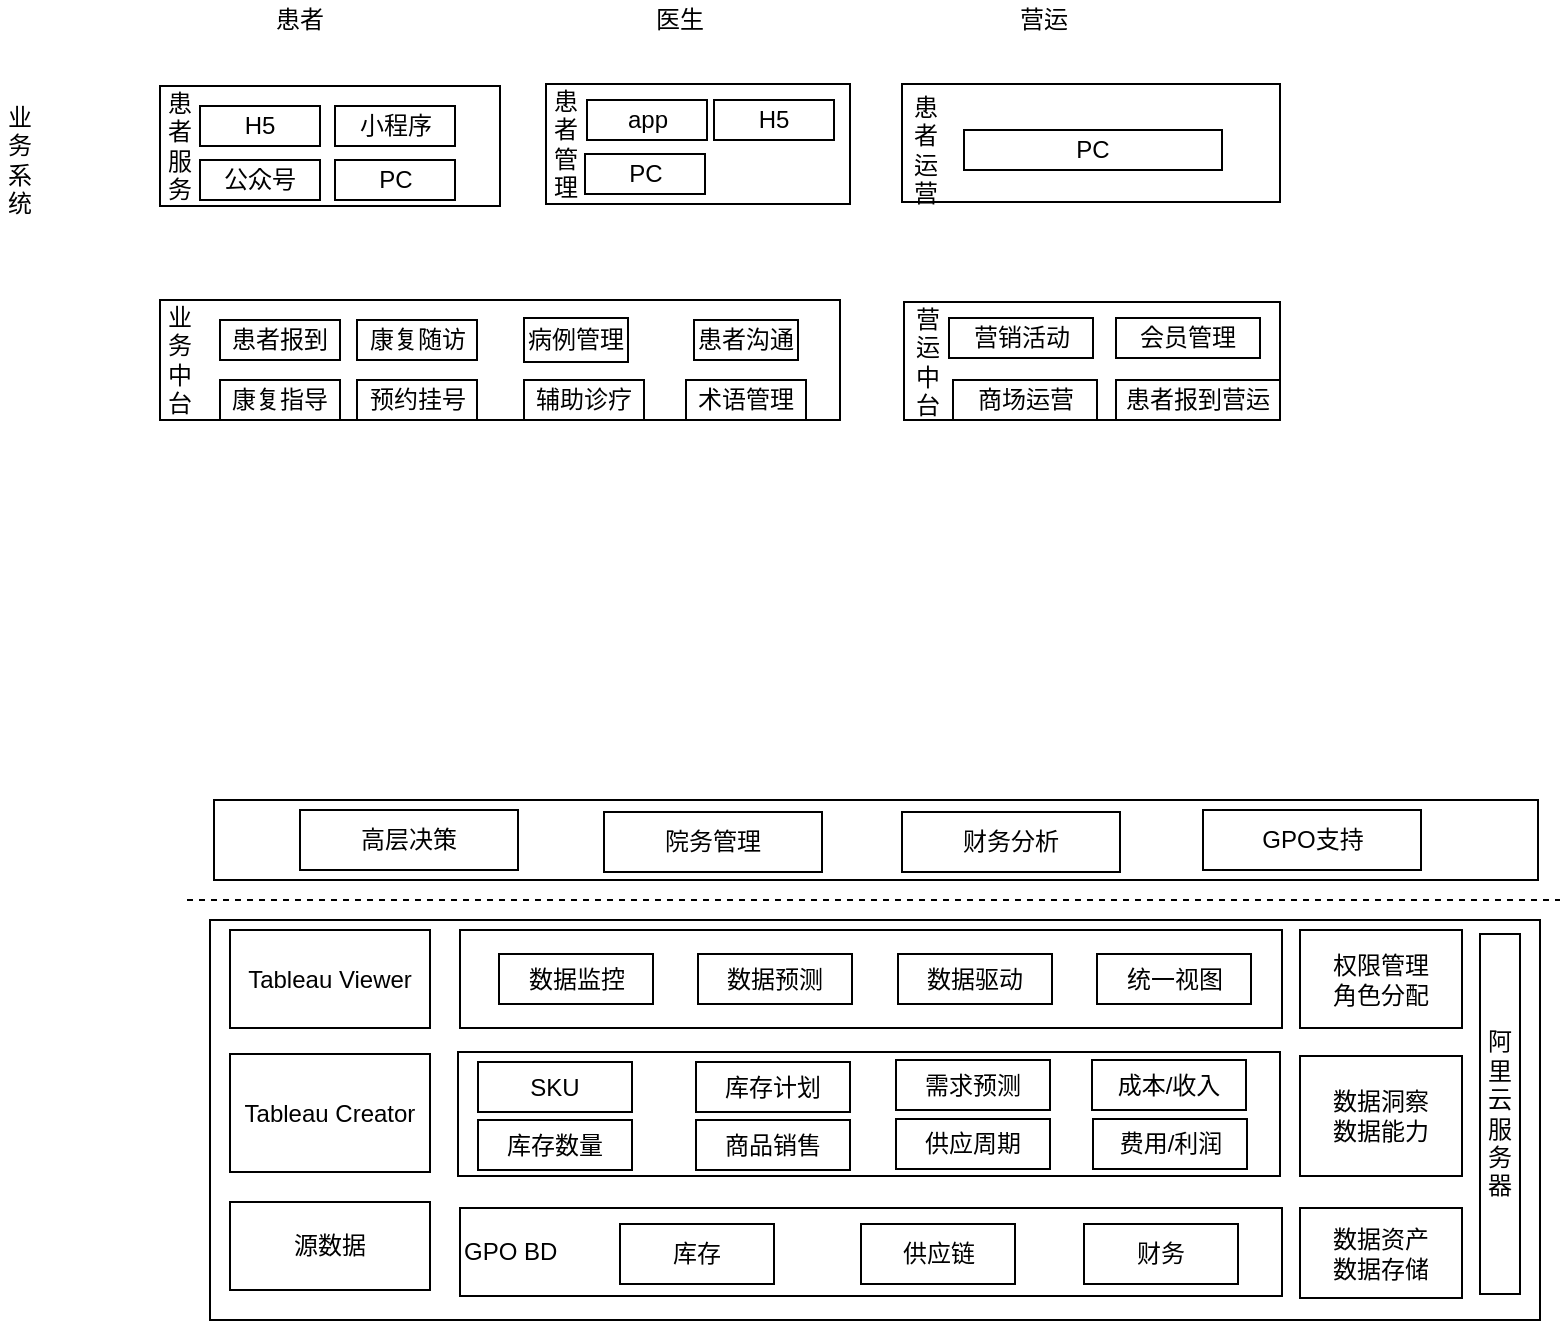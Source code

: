 <mxfile version="12.2.3" type="github" pages="1">
  <diagram id="mo2l67mq2gf-snKIyfyM" name="Page-1">
    <mxGraphModel dx="1426" dy="794" grid="1" gridSize="10" guides="1" tooltips="1" connect="1" arrows="1" fold="1" page="1" pageScale="1" pageWidth="827" pageHeight="1169" math="0" shadow="0">
      <root>
        <mxCell id="0"/>
        <mxCell id="1" parent="0"/>
        <mxCell id="0tHurYUijRGF0hzQCr-z-56" value="" style="rounded=0;whiteSpace=wrap;html=1;" vertex="1" parent="1">
          <mxGeometry x="147" y="440" width="662" height="40" as="geometry"/>
        </mxCell>
        <mxCell id="0tHurYUijRGF0hzQCr-z-38" value="" style="rounded=0;whiteSpace=wrap;html=1;" vertex="1" parent="1">
          <mxGeometry x="145" y="500" width="665" height="200" as="geometry"/>
        </mxCell>
        <mxCell id="LToKzMWMvAvoS6rcVrgp-2" value="" style="rounded=0;whiteSpace=wrap;html=1;" vertex="1" parent="1">
          <mxGeometry x="120" y="190" width="340" height="60" as="geometry"/>
        </mxCell>
        <mxCell id="LToKzMWMvAvoS6rcVrgp-3" value="业务系统" style="text;html=1;strokeColor=none;fillColor=none;align=center;verticalAlign=middle;whiteSpace=wrap;rounded=0;" vertex="1" parent="1">
          <mxGeometry x="40" y="85" width="20" height="70" as="geometry"/>
        </mxCell>
        <mxCell id="LToKzMWMvAvoS6rcVrgp-4" value="&lt;span style=&quot;white-space: normal&quot;&gt;患者报到&lt;/span&gt;" style="rounded=0;whiteSpace=wrap;html=1;" vertex="1" parent="1">
          <mxGeometry x="150" y="200" width="60" height="20" as="geometry"/>
        </mxCell>
        <mxCell id="LToKzMWMvAvoS6rcVrgp-5" value="业务中台" style="text;html=1;strokeColor=none;fillColor=none;align=center;verticalAlign=middle;whiteSpace=wrap;rounded=0;" vertex="1" parent="1">
          <mxGeometry x="120" y="200" width="20" height="40" as="geometry"/>
        </mxCell>
        <mxCell id="LToKzMWMvAvoS6rcVrgp-6" value="" style="rounded=0;whiteSpace=wrap;html=1;" vertex="1" parent="1">
          <mxGeometry x="120" y="83" width="170" height="60" as="geometry"/>
        </mxCell>
        <mxCell id="LToKzMWMvAvoS6rcVrgp-7" value="患者服务" style="text;html=1;strokeColor=none;fillColor=none;align=center;verticalAlign=middle;whiteSpace=wrap;rounded=0;" vertex="1" parent="1">
          <mxGeometry x="120" y="93" width="20" height="40" as="geometry"/>
        </mxCell>
        <mxCell id="0tHurYUijRGF0hzQCr-z-12" value="" style="rounded=0;whiteSpace=wrap;html=1;align=center;" vertex="1" parent="1">
          <mxGeometry x="270" y="505" width="411" height="49" as="geometry"/>
        </mxCell>
        <mxCell id="LToKzMWMvAvoS6rcVrgp-8" value="H5" style="rounded=0;whiteSpace=wrap;html=1;" vertex="1" parent="1">
          <mxGeometry x="140" y="93" width="60" height="20" as="geometry"/>
        </mxCell>
        <mxCell id="LToKzMWMvAvoS6rcVrgp-10" value="康复随访" style="rounded=0;whiteSpace=wrap;html=1;" vertex="1" parent="1">
          <mxGeometry x="218.5" y="200" width="60" height="20" as="geometry"/>
        </mxCell>
        <mxCell id="LToKzMWMvAvoS6rcVrgp-11" value="预约挂号" style="rounded=0;whiteSpace=wrap;html=1;" vertex="1" parent="1">
          <mxGeometry x="218.5" y="230" width="60" height="20" as="geometry"/>
        </mxCell>
        <mxCell id="LToKzMWMvAvoS6rcVrgp-12" value="康复指导" style="rounded=0;whiteSpace=wrap;html=1;" vertex="1" parent="1">
          <mxGeometry x="150" y="230" width="60" height="20" as="geometry"/>
        </mxCell>
        <mxCell id="LToKzMWMvAvoS6rcVrgp-19" value="" style="rounded=0;whiteSpace=wrap;html=1;" vertex="1" parent="1">
          <mxGeometry x="313" y="82" width="152" height="60" as="geometry"/>
        </mxCell>
        <mxCell id="LToKzMWMvAvoS6rcVrgp-21" value="病例管理" style="rounded=0;whiteSpace=wrap;html=1;" vertex="1" parent="1">
          <mxGeometry x="302" y="199" width="52" height="22" as="geometry"/>
        </mxCell>
        <mxCell id="LToKzMWMvAvoS6rcVrgp-22" value="患者沟通" style="rounded=0;whiteSpace=wrap;html=1;" vertex="1" parent="1">
          <mxGeometry x="387" y="200" width="52" height="20" as="geometry"/>
        </mxCell>
        <mxCell id="LToKzMWMvAvoS6rcVrgp-23" value="术语管理" style="rounded=0;whiteSpace=wrap;html=1;" vertex="1" parent="1">
          <mxGeometry x="383" y="230" width="60" height="20" as="geometry"/>
        </mxCell>
        <mxCell id="LToKzMWMvAvoS6rcVrgp-24" value="辅助诊疗" style="rounded=0;whiteSpace=wrap;html=1;" vertex="1" parent="1">
          <mxGeometry x="302" y="230" width="60" height="20" as="geometry"/>
        </mxCell>
        <mxCell id="LToKzMWMvAvoS6rcVrgp-25" value="患者管理" style="text;html=1;strokeColor=none;fillColor=none;align=center;verticalAlign=middle;whiteSpace=wrap;rounded=0;" vertex="1" parent="1">
          <mxGeometry x="313" y="77" width="20" height="70" as="geometry"/>
        </mxCell>
        <mxCell id="LToKzMWMvAvoS6rcVrgp-26" value="&lt;span style=&quot;color: rgba(0 , 0 , 0 , 0) ; font-family: &amp;#34;helvetica&amp;#34; , &amp;#34;arial&amp;#34; , sans-serif ; font-size: 0px&quot;&gt;%3CmxGraphModel%3E%3Croot%3E%3CmxCell%20id%3D%220%22%2F%3E%3CmxCell%20id%3D%221%22%20parent%3D%220%22%2F%3E%3CmxCell%20id%3D%222%22%20value%3D%22%22%20style%3D%22rounded%3D0%3BwhiteSpace%3Dwrap%3Bhtml%3D1%3B%22%20vertex%3D%221%22%20parent%3D%221%22%3E%3CmxGeometry%20x%3D%22280%22%20y%3D%2218%22%20width%3D%22120%22%20height%3D%2260%22%20as%3D%22geometry%22%2F%3E%3C%2FmxCell%3E%3C%2Froot%3E%3C%2FmxGraphModel%3E&lt;/span&gt;" style="text;html=1;resizable=0;points=[];autosize=1;align=left;verticalAlign=top;spacingTop=-4;" vertex="1" parent="1">
          <mxGeometry x="540.5" y="125" width="20" height="20" as="geometry"/>
        </mxCell>
        <mxCell id="LToKzMWMvAvoS6rcVrgp-27" value="" style="rounded=0;whiteSpace=wrap;html=1;" vertex="1" parent="1">
          <mxGeometry x="491" y="82" width="189" height="59" as="geometry"/>
        </mxCell>
        <mxCell id="LToKzMWMvAvoS6rcVrgp-28" value="PC" style="rounded=0;whiteSpace=wrap;html=1;" vertex="1" parent="1">
          <mxGeometry x="522" y="105" width="129" height="20" as="geometry"/>
        </mxCell>
        <mxCell id="LToKzMWMvAvoS6rcVrgp-32" value="患者运营" style="text;html=1;strokeColor=none;fillColor=none;align=center;verticalAlign=middle;whiteSpace=wrap;rounded=0;" vertex="1" parent="1">
          <mxGeometry x="492.5" y="85" width="20" height="60" as="geometry"/>
        </mxCell>
        <mxCell id="LToKzMWMvAvoS6rcVrgp-66" value="患者" style="text;html=1;strokeColor=none;fillColor=none;align=center;verticalAlign=middle;whiteSpace=wrap;rounded=0;" vertex="1" parent="1">
          <mxGeometry x="170" y="40" width="40" height="20" as="geometry"/>
        </mxCell>
        <mxCell id="LToKzMWMvAvoS6rcVrgp-67" value="医生" style="text;html=1;strokeColor=none;fillColor=none;align=center;verticalAlign=middle;whiteSpace=wrap;rounded=0;" vertex="1" parent="1">
          <mxGeometry x="360" y="40" width="40" height="20" as="geometry"/>
        </mxCell>
        <mxCell id="LToKzMWMvAvoS6rcVrgp-68" value="营运" style="text;html=1;strokeColor=none;fillColor=none;align=center;verticalAlign=middle;whiteSpace=wrap;rounded=0;" vertex="1" parent="1">
          <mxGeometry x="542" y="40" width="40" height="20" as="geometry"/>
        </mxCell>
        <mxCell id="LToKzMWMvAvoS6rcVrgp-81" value="" style="rounded=0;whiteSpace=wrap;html=1;" vertex="1" parent="1">
          <mxGeometry x="492" y="191" width="188" height="59" as="geometry"/>
        </mxCell>
        <mxCell id="LToKzMWMvAvoS6rcVrgp-82" value="营运中台" style="text;html=1;strokeColor=none;fillColor=none;align=center;verticalAlign=middle;whiteSpace=wrap;rounded=0;" vertex="1" parent="1">
          <mxGeometry x="492" y="191" width="24" height="60" as="geometry"/>
        </mxCell>
        <mxCell id="LToKzMWMvAvoS6rcVrgp-83" value="营销活动" style="rounded=0;whiteSpace=wrap;html=1;" vertex="1" parent="1">
          <mxGeometry x="514.5" y="199" width="72" height="20" as="geometry"/>
        </mxCell>
        <mxCell id="LToKzMWMvAvoS6rcVrgp-85" value="商场运营" style="rounded=0;whiteSpace=wrap;html=1;" vertex="1" parent="1">
          <mxGeometry x="516.5" y="230" width="72" height="20" as="geometry"/>
        </mxCell>
        <mxCell id="LToKzMWMvAvoS6rcVrgp-86" value="会员管理" style="rounded=0;whiteSpace=wrap;html=1;" vertex="1" parent="1">
          <mxGeometry x="598" y="199" width="72" height="20" as="geometry"/>
        </mxCell>
        <mxCell id="LToKzMWMvAvoS6rcVrgp-87" value="患者报到营运" style="rounded=0;whiteSpace=wrap;html=1;" vertex="1" parent="1">
          <mxGeometry x="598" y="230" width="82" height="20" as="geometry"/>
        </mxCell>
        <mxCell id="LToKzMWMvAvoS6rcVrgp-88" value="小程序" style="rounded=0;whiteSpace=wrap;html=1;" vertex="1" parent="1">
          <mxGeometry x="207.5" y="93" width="60" height="20" as="geometry"/>
        </mxCell>
        <mxCell id="LToKzMWMvAvoS6rcVrgp-89" value="公众号" style="rounded=0;whiteSpace=wrap;html=1;" vertex="1" parent="1">
          <mxGeometry x="140" y="120" width="60" height="20" as="geometry"/>
        </mxCell>
        <mxCell id="LToKzMWMvAvoS6rcVrgp-90" value="PC" style="rounded=0;whiteSpace=wrap;html=1;" vertex="1" parent="1">
          <mxGeometry x="207.5" y="120" width="60" height="20" as="geometry"/>
        </mxCell>
        <mxCell id="LToKzMWMvAvoS6rcVrgp-91" value="app" style="rounded=0;whiteSpace=wrap;html=1;" vertex="1" parent="1">
          <mxGeometry x="333.5" y="90" width="60" height="20" as="geometry"/>
        </mxCell>
        <mxCell id="LToKzMWMvAvoS6rcVrgp-92" value="H5" style="rounded=0;whiteSpace=wrap;html=1;" vertex="1" parent="1">
          <mxGeometry x="397" y="90" width="60" height="20" as="geometry"/>
        </mxCell>
        <mxCell id="LToKzMWMvAvoS6rcVrgp-93" value="PC" style="rounded=0;whiteSpace=wrap;html=1;" vertex="1" parent="1">
          <mxGeometry x="332.5" y="117" width="60" height="20" as="geometry"/>
        </mxCell>
        <mxCell id="0tHurYUijRGF0hzQCr-z-18" value="GPO BD" style="rounded=0;whiteSpace=wrap;html=1;align=left;" vertex="1" parent="1">
          <mxGeometry x="270" y="644" width="411" height="44" as="geometry"/>
        </mxCell>
        <mxCell id="0tHurYUijRGF0hzQCr-z-19" value="Tableau Viewer" style="rounded=0;whiteSpace=wrap;html=1;" vertex="1" parent="1">
          <mxGeometry x="155" y="505" width="100" height="49" as="geometry"/>
        </mxCell>
        <mxCell id="0tHurYUijRGF0hzQCr-z-20" value="" style="endArrow=none;dashed=1;html=1;" edge="1" parent="1">
          <mxGeometry width="50" height="50" relative="1" as="geometry">
            <mxPoint x="133.5" y="490" as="sourcePoint"/>
            <mxPoint x="820" y="490" as="targetPoint"/>
          </mxGeometry>
        </mxCell>
        <mxCell id="0tHurYUijRGF0hzQCr-z-21" value="库存" style="rounded=0;whiteSpace=wrap;html=1;" vertex="1" parent="1">
          <mxGeometry x="350" y="652" width="77" height="30" as="geometry"/>
        </mxCell>
        <mxCell id="0tHurYUijRGF0hzQCr-z-22" value="供应链" style="rounded=0;whiteSpace=wrap;html=1;" vertex="1" parent="1">
          <mxGeometry x="470.5" y="652" width="77" height="30" as="geometry"/>
        </mxCell>
        <mxCell id="0tHurYUijRGF0hzQCr-z-23" value="财务" style="rounded=0;whiteSpace=wrap;html=1;" vertex="1" parent="1">
          <mxGeometry x="582" y="652" width="77" height="30" as="geometry"/>
        </mxCell>
        <mxCell id="0tHurYUijRGF0hzQCr-z-24" value="数据洞察&lt;br&gt;数据能力" style="rounded=0;whiteSpace=wrap;html=1;" vertex="1" parent="1">
          <mxGeometry x="690" y="568" width="81" height="60" as="geometry"/>
        </mxCell>
        <mxCell id="0tHurYUijRGF0hzQCr-z-26" value="" style="rounded=0;whiteSpace=wrap;html=1;align=center;" vertex="1" parent="1">
          <mxGeometry x="269" y="566" width="411" height="62" as="geometry"/>
        </mxCell>
        <mxCell id="0tHurYUijRGF0hzQCr-z-27" value="库存数量" style="rounded=0;whiteSpace=wrap;html=1;" vertex="1" parent="1">
          <mxGeometry x="279" y="600" width="77" height="25" as="geometry"/>
        </mxCell>
        <mxCell id="0tHurYUijRGF0hzQCr-z-28" value="SKU" style="rounded=0;whiteSpace=wrap;html=1;" vertex="1" parent="1">
          <mxGeometry x="279" y="571" width="77" height="25" as="geometry"/>
        </mxCell>
        <mxCell id="0tHurYUijRGF0hzQCr-z-29" value="库存计划" style="rounded=0;whiteSpace=wrap;html=1;" vertex="1" parent="1">
          <mxGeometry x="388" y="571" width="77" height="25" as="geometry"/>
        </mxCell>
        <mxCell id="0tHurYUijRGF0hzQCr-z-30" value="商品销售" style="rounded=0;whiteSpace=wrap;html=1;" vertex="1" parent="1">
          <mxGeometry x="388" y="600" width="77" height="25" as="geometry"/>
        </mxCell>
        <mxCell id="0tHurYUijRGF0hzQCr-z-31" value="需求预测" style="rounded=0;whiteSpace=wrap;html=1;" vertex="1" parent="1">
          <mxGeometry x="488" y="570" width="77" height="25" as="geometry"/>
        </mxCell>
        <mxCell id="0tHurYUijRGF0hzQCr-z-32" value="成本/收入" style="rounded=0;whiteSpace=wrap;html=1;" vertex="1" parent="1">
          <mxGeometry x="586" y="570" width="77" height="25" as="geometry"/>
        </mxCell>
        <mxCell id="0tHurYUijRGF0hzQCr-z-33" value="费用/利润" style="rounded=0;whiteSpace=wrap;html=1;" vertex="1" parent="1">
          <mxGeometry x="586.5" y="599.5" width="77" height="25" as="geometry"/>
        </mxCell>
        <mxCell id="0tHurYUijRGF0hzQCr-z-34" value="供应周期" style="rounded=0;whiteSpace=wrap;html=1;" vertex="1" parent="1">
          <mxGeometry x="488" y="599.5" width="77" height="25" as="geometry"/>
        </mxCell>
        <mxCell id="0tHurYUijRGF0hzQCr-z-36" value="源数据" style="rounded=0;whiteSpace=wrap;html=1;" vertex="1" parent="1">
          <mxGeometry x="155" y="641" width="100" height="44" as="geometry"/>
        </mxCell>
        <mxCell id="0tHurYUijRGF0hzQCr-z-42" value="阿里云服务器" style="rounded=0;whiteSpace=wrap;html=1;" vertex="1" parent="1">
          <mxGeometry x="780" y="507" width="20" height="180" as="geometry"/>
        </mxCell>
        <mxCell id="0tHurYUijRGF0hzQCr-z-45" value="权限管理&lt;br&gt;角色分配" style="rounded=0;whiteSpace=wrap;html=1;" vertex="1" parent="1">
          <mxGeometry x="690" y="505" width="81" height="49" as="geometry"/>
        </mxCell>
        <mxCell id="0tHurYUijRGF0hzQCr-z-46" value="Tableau Creator" style="rounded=0;whiteSpace=wrap;html=1;" vertex="1" parent="1">
          <mxGeometry x="155" y="567" width="100" height="59" as="geometry"/>
        </mxCell>
        <mxCell id="0tHurYUijRGF0hzQCr-z-47" value="数据资产&lt;br&gt;数据存储" style="rounded=0;whiteSpace=wrap;html=1;" vertex="1" parent="1">
          <mxGeometry x="690" y="644" width="81" height="45" as="geometry"/>
        </mxCell>
        <mxCell id="0tHurYUijRGF0hzQCr-z-48" value="统一视图" style="rounded=0;whiteSpace=wrap;html=1;" vertex="1" parent="1">
          <mxGeometry x="588.5" y="517" width="77" height="25" as="geometry"/>
        </mxCell>
        <mxCell id="0tHurYUijRGF0hzQCr-z-49" value="数据监控" style="rounded=0;whiteSpace=wrap;html=1;" vertex="1" parent="1">
          <mxGeometry x="289.5" y="517" width="77" height="25" as="geometry"/>
        </mxCell>
        <mxCell id="0tHurYUijRGF0hzQCr-z-50" value="数据预测" style="rounded=0;whiteSpace=wrap;html=1;" vertex="1" parent="1">
          <mxGeometry x="389" y="517" width="77" height="25" as="geometry"/>
        </mxCell>
        <mxCell id="0tHurYUijRGF0hzQCr-z-51" value="数据驱动" style="rounded=0;whiteSpace=wrap;html=1;" vertex="1" parent="1">
          <mxGeometry x="489" y="517" width="77" height="25" as="geometry"/>
        </mxCell>
        <mxCell id="0tHurYUijRGF0hzQCr-z-52" value="高层决策" style="rounded=0;whiteSpace=wrap;html=1;" vertex="1" parent="1">
          <mxGeometry x="190" y="445" width="109" height="30" as="geometry"/>
        </mxCell>
        <mxCell id="0tHurYUijRGF0hzQCr-z-53" value="院务管理" style="rounded=0;whiteSpace=wrap;html=1;" vertex="1" parent="1">
          <mxGeometry x="342" y="446" width="109" height="30" as="geometry"/>
        </mxCell>
        <mxCell id="0tHurYUijRGF0hzQCr-z-54" value="财务分析" style="rounded=0;whiteSpace=wrap;html=1;" vertex="1" parent="1">
          <mxGeometry x="491" y="446" width="109" height="30" as="geometry"/>
        </mxCell>
        <mxCell id="0tHurYUijRGF0hzQCr-z-55" value="GPO支持" style="rounded=0;whiteSpace=wrap;html=1;" vertex="1" parent="1">
          <mxGeometry x="641.5" y="445" width="109" height="30" as="geometry"/>
        </mxCell>
      </root>
    </mxGraphModel>
  </diagram>
</mxfile>
